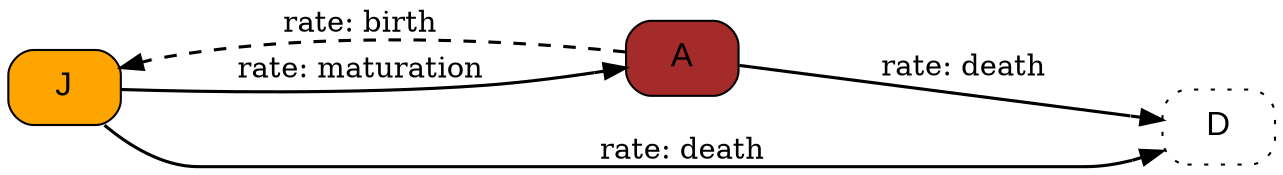 digraph {
        	rankdir=LR;
        	node[fontsize=16, fontname=Arial, shape=box, style="filled,rounded"];
        	edge[minlen=1.5, penwidth=1.5, tailtooltip="", headtooltip=""];

        	"J" [shape="Mrecord", label="J", tooltip="J (Juvenile):
	juvenile animals", fillcolor=orange, style="filled,rounded"] ;
	"A" [shape="Mrecord", label="A", tooltip="A (Adult):
	adult animals (producing new juveniles)", fillcolor=brown, style="filled,rounded"] ;
	"D" [shape="Mrecord", label="D", tooltip="D (Dead):
	compartment to put dead animals", fillcolor=white, style="filled,rounded,dotted"] ;
	"A" -> "D" [label="rate: death", labeltooltip="death [parameter]:
	the death rate (/day)                                                   
	birth", arrowtail="none", arrowhead="normalnone", dir=both, tooltip="", minlen=3, style="solid"];
	"A" -> "J" [label="rate: birth", labeltooltip="birth [parameter]:
	the birth rate (/day)                                                   
	0.01", arrowtail="none", arrowhead="normalnone", dir=both, tooltip="", minlen=3, style="dashed"];
	"J" -> "A" [label="rate: maturation", labeltooltip="maturation [parameter]:
	rate at which juveniles become adults (/day)                            
	1/20", arrowtail="none", arrowhead="normalnone", dir=both, tooltip="", minlen=3, style="solid"];
	"J" -> "D" [label="rate: death", labeltooltip="death [parameter]:
	the death rate (/day)                                                   
	birth", arrowtail="none", arrowhead="normalnone", dir=both, tooltip="", minlen=3, style="solid"];
}